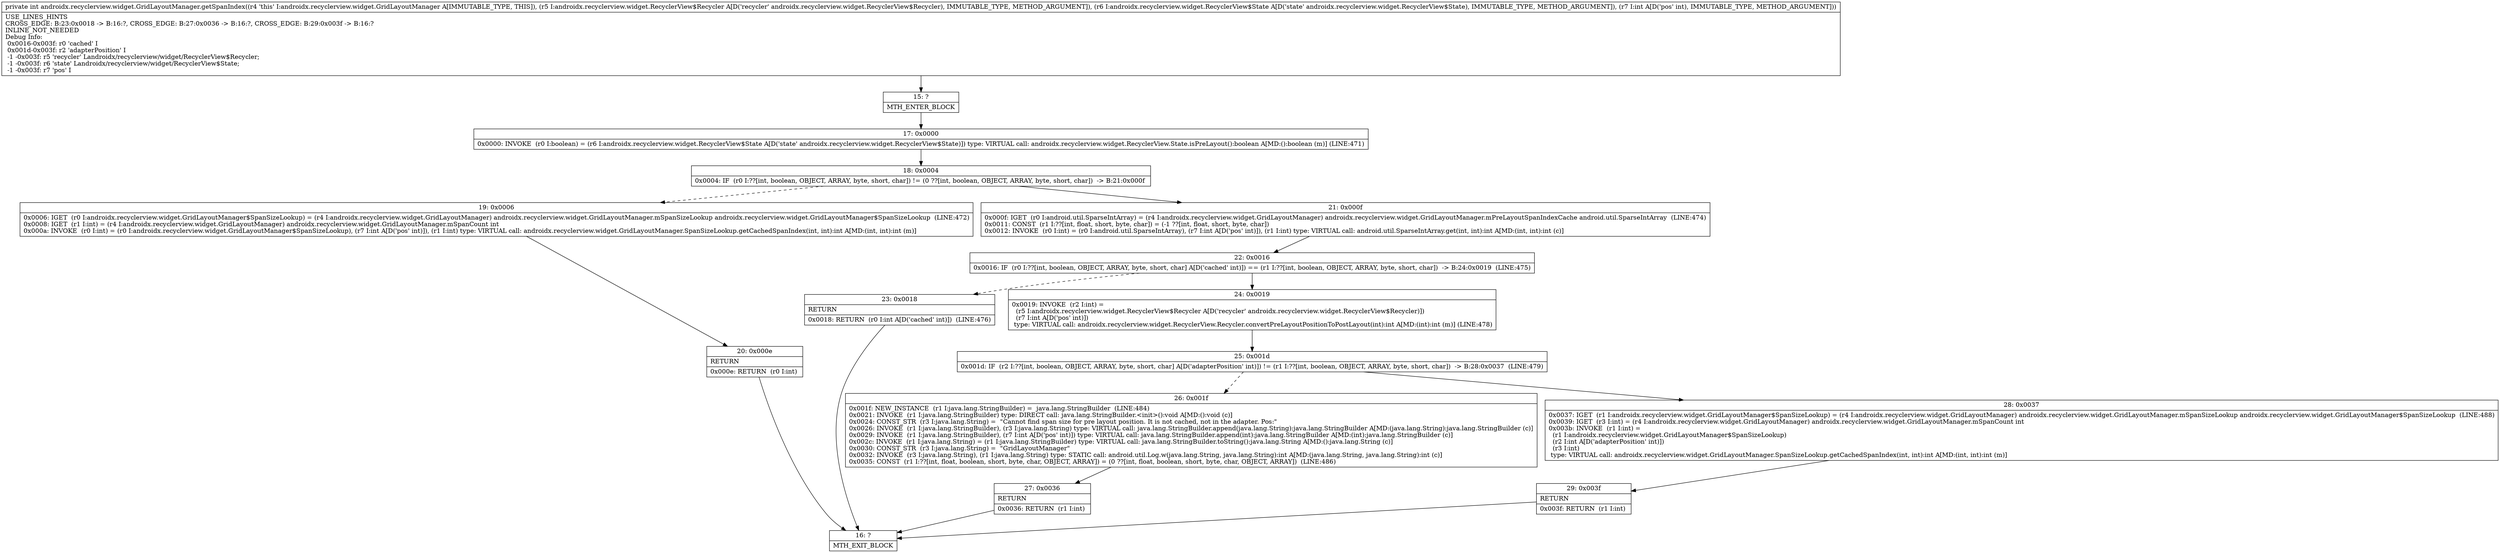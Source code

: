 digraph "CFG forandroidx.recyclerview.widget.GridLayoutManager.getSpanIndex(Landroidx\/recyclerview\/widget\/RecyclerView$Recycler;Landroidx\/recyclerview\/widget\/RecyclerView$State;I)I" {
Node_15 [shape=record,label="{15\:\ ?|MTH_ENTER_BLOCK\l}"];
Node_17 [shape=record,label="{17\:\ 0x0000|0x0000: INVOKE  (r0 I:boolean) = (r6 I:androidx.recyclerview.widget.RecyclerView$State A[D('state' androidx.recyclerview.widget.RecyclerView$State)]) type: VIRTUAL call: androidx.recyclerview.widget.RecyclerView.State.isPreLayout():boolean A[MD:():boolean (m)] (LINE:471)\l}"];
Node_18 [shape=record,label="{18\:\ 0x0004|0x0004: IF  (r0 I:??[int, boolean, OBJECT, ARRAY, byte, short, char]) != (0 ??[int, boolean, OBJECT, ARRAY, byte, short, char])  \-\> B:21:0x000f \l}"];
Node_19 [shape=record,label="{19\:\ 0x0006|0x0006: IGET  (r0 I:androidx.recyclerview.widget.GridLayoutManager$SpanSizeLookup) = (r4 I:androidx.recyclerview.widget.GridLayoutManager) androidx.recyclerview.widget.GridLayoutManager.mSpanSizeLookup androidx.recyclerview.widget.GridLayoutManager$SpanSizeLookup  (LINE:472)\l0x0008: IGET  (r1 I:int) = (r4 I:androidx.recyclerview.widget.GridLayoutManager) androidx.recyclerview.widget.GridLayoutManager.mSpanCount int \l0x000a: INVOKE  (r0 I:int) = (r0 I:androidx.recyclerview.widget.GridLayoutManager$SpanSizeLookup), (r7 I:int A[D('pos' int)]), (r1 I:int) type: VIRTUAL call: androidx.recyclerview.widget.GridLayoutManager.SpanSizeLookup.getCachedSpanIndex(int, int):int A[MD:(int, int):int (m)]\l}"];
Node_20 [shape=record,label="{20\:\ 0x000e|RETURN\l|0x000e: RETURN  (r0 I:int) \l}"];
Node_16 [shape=record,label="{16\:\ ?|MTH_EXIT_BLOCK\l}"];
Node_21 [shape=record,label="{21\:\ 0x000f|0x000f: IGET  (r0 I:android.util.SparseIntArray) = (r4 I:androidx.recyclerview.widget.GridLayoutManager) androidx.recyclerview.widget.GridLayoutManager.mPreLayoutSpanIndexCache android.util.SparseIntArray  (LINE:474)\l0x0011: CONST  (r1 I:??[int, float, short, byte, char]) = (\-1 ??[int, float, short, byte, char]) \l0x0012: INVOKE  (r0 I:int) = (r0 I:android.util.SparseIntArray), (r7 I:int A[D('pos' int)]), (r1 I:int) type: VIRTUAL call: android.util.SparseIntArray.get(int, int):int A[MD:(int, int):int (c)]\l}"];
Node_22 [shape=record,label="{22\:\ 0x0016|0x0016: IF  (r0 I:??[int, boolean, OBJECT, ARRAY, byte, short, char] A[D('cached' int)]) == (r1 I:??[int, boolean, OBJECT, ARRAY, byte, short, char])  \-\> B:24:0x0019  (LINE:475)\l}"];
Node_23 [shape=record,label="{23\:\ 0x0018|RETURN\l|0x0018: RETURN  (r0 I:int A[D('cached' int)])  (LINE:476)\l}"];
Node_24 [shape=record,label="{24\:\ 0x0019|0x0019: INVOKE  (r2 I:int) = \l  (r5 I:androidx.recyclerview.widget.RecyclerView$Recycler A[D('recycler' androidx.recyclerview.widget.RecyclerView$Recycler)])\l  (r7 I:int A[D('pos' int)])\l type: VIRTUAL call: androidx.recyclerview.widget.RecyclerView.Recycler.convertPreLayoutPositionToPostLayout(int):int A[MD:(int):int (m)] (LINE:478)\l}"];
Node_25 [shape=record,label="{25\:\ 0x001d|0x001d: IF  (r2 I:??[int, boolean, OBJECT, ARRAY, byte, short, char] A[D('adapterPosition' int)]) != (r1 I:??[int, boolean, OBJECT, ARRAY, byte, short, char])  \-\> B:28:0x0037  (LINE:479)\l}"];
Node_26 [shape=record,label="{26\:\ 0x001f|0x001f: NEW_INSTANCE  (r1 I:java.lang.StringBuilder) =  java.lang.StringBuilder  (LINE:484)\l0x0021: INVOKE  (r1 I:java.lang.StringBuilder) type: DIRECT call: java.lang.StringBuilder.\<init\>():void A[MD:():void (c)]\l0x0024: CONST_STR  (r3 I:java.lang.String) =  \"Cannot find span size for pre layout position. It is not cached, not in the adapter. Pos:\" \l0x0026: INVOKE  (r1 I:java.lang.StringBuilder), (r3 I:java.lang.String) type: VIRTUAL call: java.lang.StringBuilder.append(java.lang.String):java.lang.StringBuilder A[MD:(java.lang.String):java.lang.StringBuilder (c)]\l0x0029: INVOKE  (r1 I:java.lang.StringBuilder), (r7 I:int A[D('pos' int)]) type: VIRTUAL call: java.lang.StringBuilder.append(int):java.lang.StringBuilder A[MD:(int):java.lang.StringBuilder (c)]\l0x002c: INVOKE  (r1 I:java.lang.String) = (r1 I:java.lang.StringBuilder) type: VIRTUAL call: java.lang.StringBuilder.toString():java.lang.String A[MD:():java.lang.String (c)]\l0x0030: CONST_STR  (r3 I:java.lang.String) =  \"GridLayoutManager\" \l0x0032: INVOKE  (r3 I:java.lang.String), (r1 I:java.lang.String) type: STATIC call: android.util.Log.w(java.lang.String, java.lang.String):int A[MD:(java.lang.String, java.lang.String):int (c)]\l0x0035: CONST  (r1 I:??[int, float, boolean, short, byte, char, OBJECT, ARRAY]) = (0 ??[int, float, boolean, short, byte, char, OBJECT, ARRAY])  (LINE:486)\l}"];
Node_27 [shape=record,label="{27\:\ 0x0036|RETURN\l|0x0036: RETURN  (r1 I:int) \l}"];
Node_28 [shape=record,label="{28\:\ 0x0037|0x0037: IGET  (r1 I:androidx.recyclerview.widget.GridLayoutManager$SpanSizeLookup) = (r4 I:androidx.recyclerview.widget.GridLayoutManager) androidx.recyclerview.widget.GridLayoutManager.mSpanSizeLookup androidx.recyclerview.widget.GridLayoutManager$SpanSizeLookup  (LINE:488)\l0x0039: IGET  (r3 I:int) = (r4 I:androidx.recyclerview.widget.GridLayoutManager) androidx.recyclerview.widget.GridLayoutManager.mSpanCount int \l0x003b: INVOKE  (r1 I:int) = \l  (r1 I:androidx.recyclerview.widget.GridLayoutManager$SpanSizeLookup)\l  (r2 I:int A[D('adapterPosition' int)])\l  (r3 I:int)\l type: VIRTUAL call: androidx.recyclerview.widget.GridLayoutManager.SpanSizeLookup.getCachedSpanIndex(int, int):int A[MD:(int, int):int (m)]\l}"];
Node_29 [shape=record,label="{29\:\ 0x003f|RETURN\l|0x003f: RETURN  (r1 I:int) \l}"];
MethodNode[shape=record,label="{private int androidx.recyclerview.widget.GridLayoutManager.getSpanIndex((r4 'this' I:androidx.recyclerview.widget.GridLayoutManager A[IMMUTABLE_TYPE, THIS]), (r5 I:androidx.recyclerview.widget.RecyclerView$Recycler A[D('recycler' androidx.recyclerview.widget.RecyclerView$Recycler), IMMUTABLE_TYPE, METHOD_ARGUMENT]), (r6 I:androidx.recyclerview.widget.RecyclerView$State A[D('state' androidx.recyclerview.widget.RecyclerView$State), IMMUTABLE_TYPE, METHOD_ARGUMENT]), (r7 I:int A[D('pos' int), IMMUTABLE_TYPE, METHOD_ARGUMENT]))  | USE_LINES_HINTS\lCROSS_EDGE: B:23:0x0018 \-\> B:16:?, CROSS_EDGE: B:27:0x0036 \-\> B:16:?, CROSS_EDGE: B:29:0x003f \-\> B:16:?\lINLINE_NOT_NEEDED\lDebug Info:\l  0x0016\-0x003f: r0 'cached' I\l  0x001d\-0x003f: r2 'adapterPosition' I\l  \-1 \-0x003f: r5 'recycler' Landroidx\/recyclerview\/widget\/RecyclerView$Recycler;\l  \-1 \-0x003f: r6 'state' Landroidx\/recyclerview\/widget\/RecyclerView$State;\l  \-1 \-0x003f: r7 'pos' I\l}"];
MethodNode -> Node_15;Node_15 -> Node_17;
Node_17 -> Node_18;
Node_18 -> Node_19[style=dashed];
Node_18 -> Node_21;
Node_19 -> Node_20;
Node_20 -> Node_16;
Node_21 -> Node_22;
Node_22 -> Node_23[style=dashed];
Node_22 -> Node_24;
Node_23 -> Node_16;
Node_24 -> Node_25;
Node_25 -> Node_26[style=dashed];
Node_25 -> Node_28;
Node_26 -> Node_27;
Node_27 -> Node_16;
Node_28 -> Node_29;
Node_29 -> Node_16;
}

